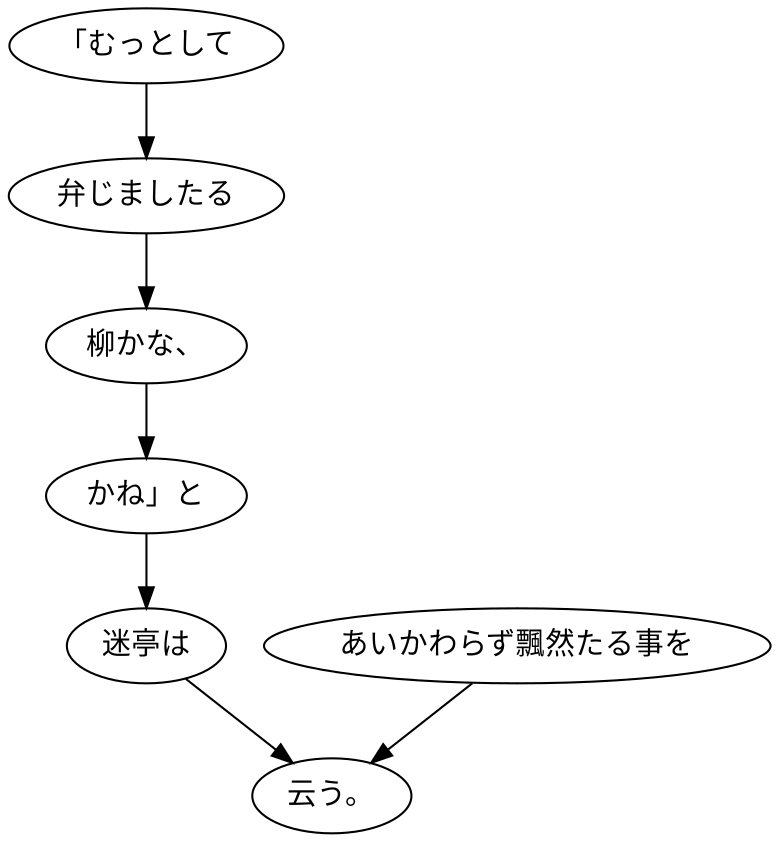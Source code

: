 digraph graph1499 {
	node0 [label="「むっとして"];
	node1 [label="弁じましたる"];
	node2 [label="柳かな、"];
	node3 [label="かね」と"];
	node4 [label="迷亭は"];
	node5 [label="あいかわらず飄然たる事を"];
	node6 [label="云う。"];
	node0 -> node1;
	node1 -> node2;
	node2 -> node3;
	node3 -> node4;
	node4 -> node6;
	node5 -> node6;
}
